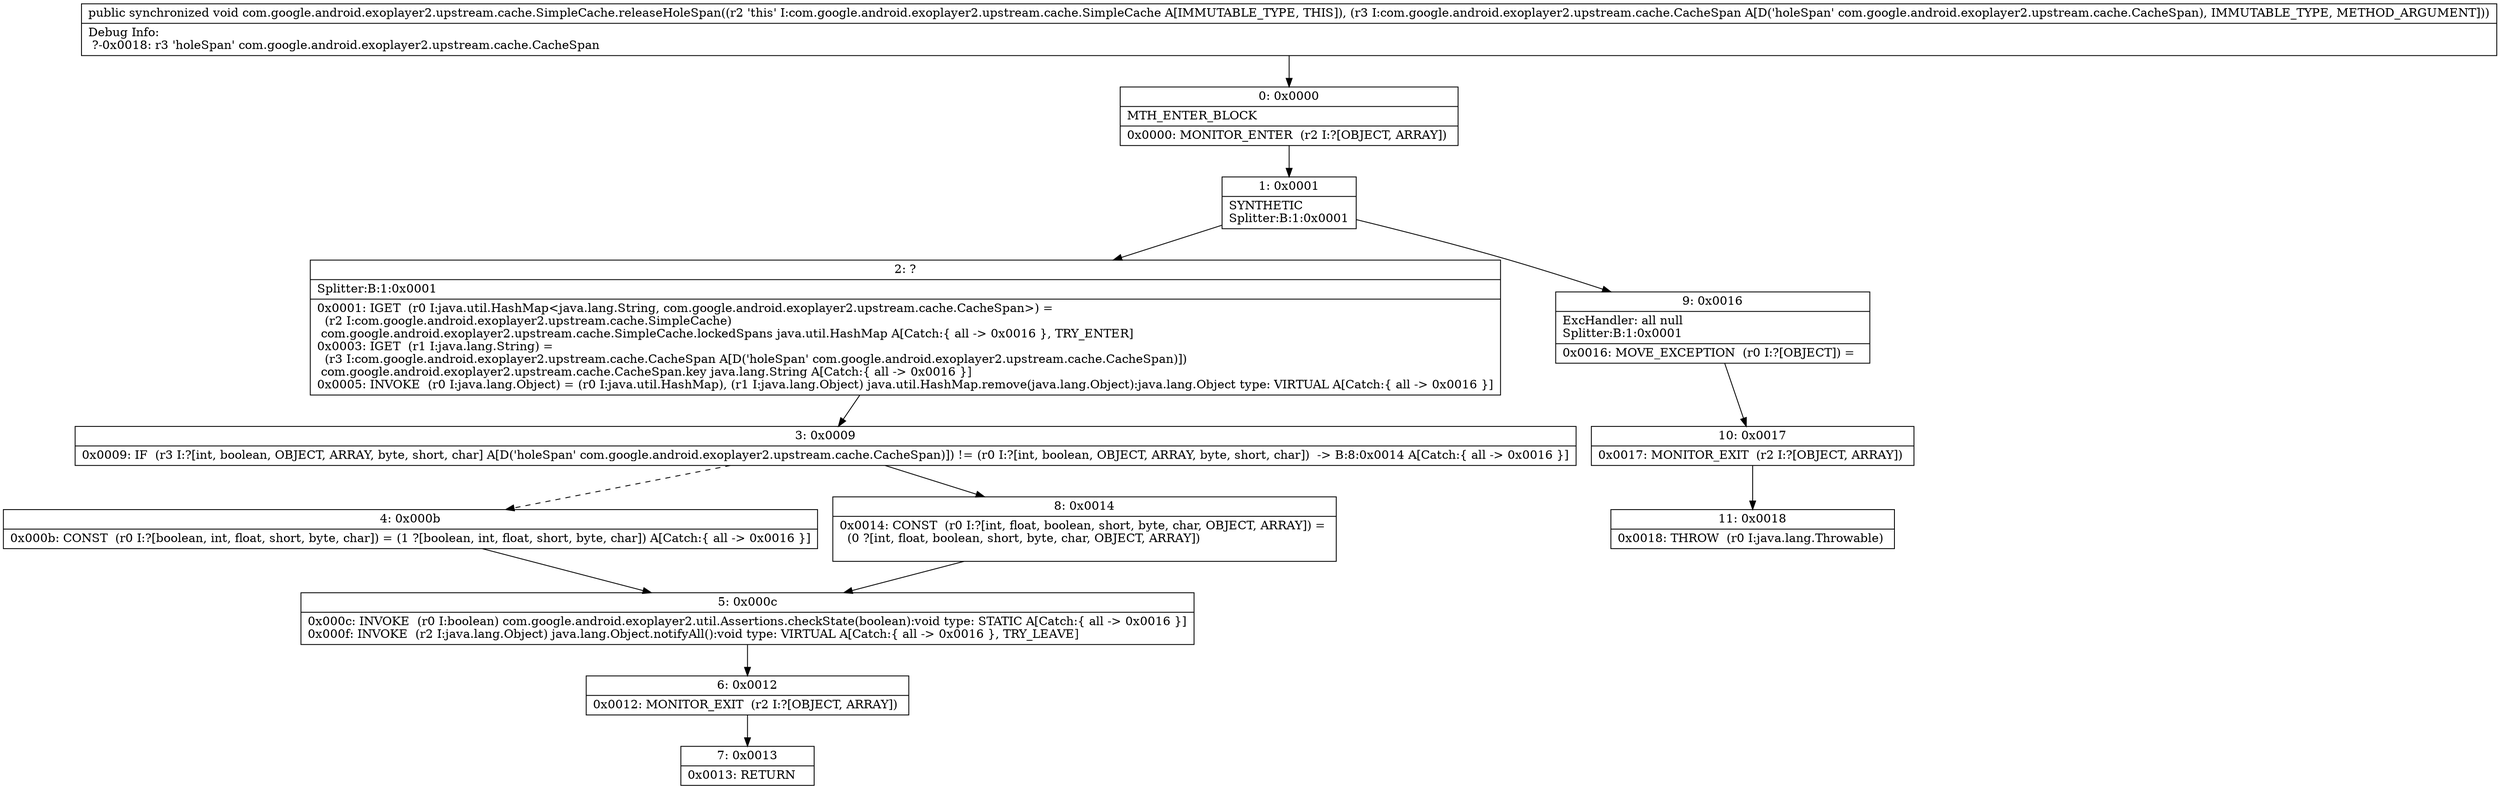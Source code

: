 digraph "CFG forcom.google.android.exoplayer2.upstream.cache.SimpleCache.releaseHoleSpan(Lcom\/google\/android\/exoplayer2\/upstream\/cache\/CacheSpan;)V" {
Node_0 [shape=record,label="{0\:\ 0x0000|MTH_ENTER_BLOCK\l|0x0000: MONITOR_ENTER  (r2 I:?[OBJECT, ARRAY]) \l}"];
Node_1 [shape=record,label="{1\:\ 0x0001|SYNTHETIC\lSplitter:B:1:0x0001\l}"];
Node_2 [shape=record,label="{2\:\ ?|Splitter:B:1:0x0001\l|0x0001: IGET  (r0 I:java.util.HashMap\<java.lang.String, com.google.android.exoplayer2.upstream.cache.CacheSpan\>) = \l  (r2 I:com.google.android.exoplayer2.upstream.cache.SimpleCache)\l com.google.android.exoplayer2.upstream.cache.SimpleCache.lockedSpans java.util.HashMap A[Catch:\{ all \-\> 0x0016 \}, TRY_ENTER]\l0x0003: IGET  (r1 I:java.lang.String) = \l  (r3 I:com.google.android.exoplayer2.upstream.cache.CacheSpan A[D('holeSpan' com.google.android.exoplayer2.upstream.cache.CacheSpan)])\l com.google.android.exoplayer2.upstream.cache.CacheSpan.key java.lang.String A[Catch:\{ all \-\> 0x0016 \}]\l0x0005: INVOKE  (r0 I:java.lang.Object) = (r0 I:java.util.HashMap), (r1 I:java.lang.Object) java.util.HashMap.remove(java.lang.Object):java.lang.Object type: VIRTUAL A[Catch:\{ all \-\> 0x0016 \}]\l}"];
Node_3 [shape=record,label="{3\:\ 0x0009|0x0009: IF  (r3 I:?[int, boolean, OBJECT, ARRAY, byte, short, char] A[D('holeSpan' com.google.android.exoplayer2.upstream.cache.CacheSpan)]) != (r0 I:?[int, boolean, OBJECT, ARRAY, byte, short, char])  \-\> B:8:0x0014 A[Catch:\{ all \-\> 0x0016 \}]\l}"];
Node_4 [shape=record,label="{4\:\ 0x000b|0x000b: CONST  (r0 I:?[boolean, int, float, short, byte, char]) = (1 ?[boolean, int, float, short, byte, char]) A[Catch:\{ all \-\> 0x0016 \}]\l}"];
Node_5 [shape=record,label="{5\:\ 0x000c|0x000c: INVOKE  (r0 I:boolean) com.google.android.exoplayer2.util.Assertions.checkState(boolean):void type: STATIC A[Catch:\{ all \-\> 0x0016 \}]\l0x000f: INVOKE  (r2 I:java.lang.Object) java.lang.Object.notifyAll():void type: VIRTUAL A[Catch:\{ all \-\> 0x0016 \}, TRY_LEAVE]\l}"];
Node_6 [shape=record,label="{6\:\ 0x0012|0x0012: MONITOR_EXIT  (r2 I:?[OBJECT, ARRAY]) \l}"];
Node_7 [shape=record,label="{7\:\ 0x0013|0x0013: RETURN   \l}"];
Node_8 [shape=record,label="{8\:\ 0x0014|0x0014: CONST  (r0 I:?[int, float, boolean, short, byte, char, OBJECT, ARRAY]) = \l  (0 ?[int, float, boolean, short, byte, char, OBJECT, ARRAY])\l \l}"];
Node_9 [shape=record,label="{9\:\ 0x0016|ExcHandler: all null\lSplitter:B:1:0x0001\l|0x0016: MOVE_EXCEPTION  (r0 I:?[OBJECT]) =  \l}"];
Node_10 [shape=record,label="{10\:\ 0x0017|0x0017: MONITOR_EXIT  (r2 I:?[OBJECT, ARRAY]) \l}"];
Node_11 [shape=record,label="{11\:\ 0x0018|0x0018: THROW  (r0 I:java.lang.Throwable) \l}"];
MethodNode[shape=record,label="{public synchronized void com.google.android.exoplayer2.upstream.cache.SimpleCache.releaseHoleSpan((r2 'this' I:com.google.android.exoplayer2.upstream.cache.SimpleCache A[IMMUTABLE_TYPE, THIS]), (r3 I:com.google.android.exoplayer2.upstream.cache.CacheSpan A[D('holeSpan' com.google.android.exoplayer2.upstream.cache.CacheSpan), IMMUTABLE_TYPE, METHOD_ARGUMENT]))  | Debug Info:\l  ?\-0x0018: r3 'holeSpan' com.google.android.exoplayer2.upstream.cache.CacheSpan\l}"];
MethodNode -> Node_0;
Node_0 -> Node_1;
Node_1 -> Node_2;
Node_1 -> Node_9;
Node_2 -> Node_3;
Node_3 -> Node_4[style=dashed];
Node_3 -> Node_8;
Node_4 -> Node_5;
Node_5 -> Node_6;
Node_6 -> Node_7;
Node_8 -> Node_5;
Node_9 -> Node_10;
Node_10 -> Node_11;
}

